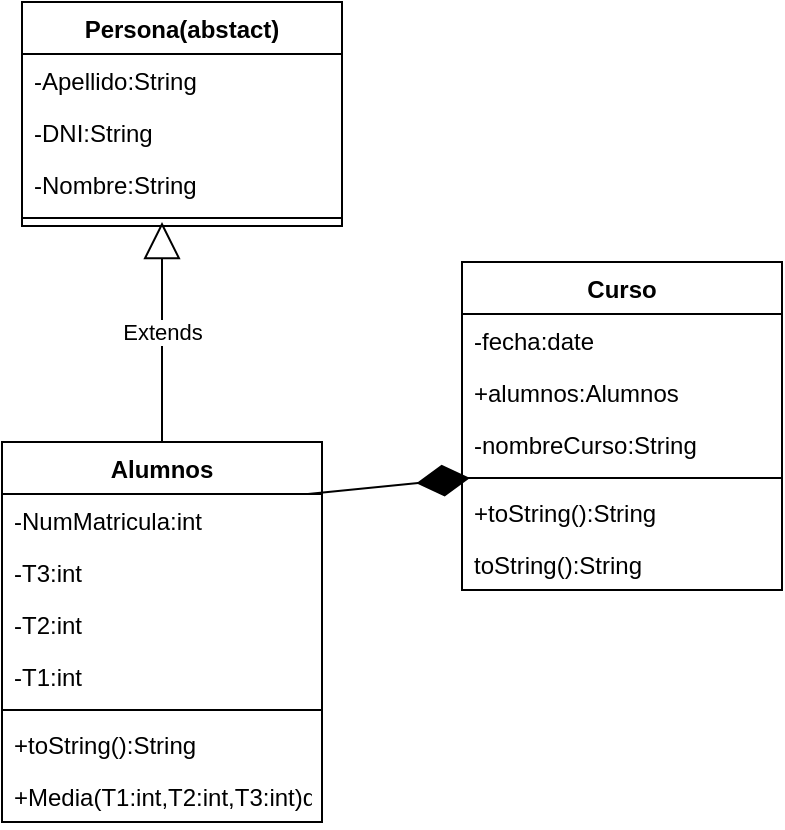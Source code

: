 <mxfile version="20.0.1" type="google"><diagram id="C5RBs43oDa-KdzZeNtuy" name="Page-1"><mxGraphModel grid="1" page="1" gridSize="10" guides="1" tooltips="1" connect="1" arrows="1" fold="1" pageScale="1" pageWidth="827" pageHeight="1169" math="0" shadow="0"><root><mxCell id="WIyWlLk6GJQsqaUBKTNV-0"/><mxCell id="WIyWlLk6GJQsqaUBKTNV-1" parent="WIyWlLk6GJQsqaUBKTNV-0"/><mxCell id="kFbsxh_k9jd5HfWTUasZ-0" value="Persona(abstact)" style="swimlane;fontStyle=1;align=center;verticalAlign=top;childLayout=stackLayout;horizontal=1;startSize=26;horizontalStack=0;resizeParent=1;resizeParentMax=0;resizeLast=0;collapsible=1;marginBottom=0;" vertex="1" parent="WIyWlLk6GJQsqaUBKTNV-1"><mxGeometry x="150" y="240" width="160" height="112" as="geometry"/></mxCell><mxCell id="kFbsxh_k9jd5HfWTUasZ-4" value="-Apellido:String" style="text;strokeColor=none;fillColor=none;align=left;verticalAlign=top;spacingLeft=4;spacingRight=4;overflow=hidden;rotatable=0;points=[[0,0.5],[1,0.5]];portConstraint=eastwest;" vertex="1" parent="kFbsxh_k9jd5HfWTUasZ-0"><mxGeometry y="26" width="160" height="26" as="geometry"/></mxCell><mxCell id="kFbsxh_k9jd5HfWTUasZ-5" value="-DNI:String" style="text;strokeColor=none;fillColor=none;align=left;verticalAlign=top;spacingLeft=4;spacingRight=4;overflow=hidden;rotatable=0;points=[[0,0.5],[1,0.5]];portConstraint=eastwest;" vertex="1" parent="kFbsxh_k9jd5HfWTUasZ-0"><mxGeometry y="52" width="160" height="26" as="geometry"/></mxCell><mxCell id="kFbsxh_k9jd5HfWTUasZ-1" value="-Nombre:String" style="text;strokeColor=none;fillColor=none;align=left;verticalAlign=top;spacingLeft=4;spacingRight=4;overflow=hidden;rotatable=0;points=[[0,0.5],[1,0.5]];portConstraint=eastwest;" vertex="1" parent="kFbsxh_k9jd5HfWTUasZ-0"><mxGeometry y="78" width="160" height="26" as="geometry"/></mxCell><mxCell id="kFbsxh_k9jd5HfWTUasZ-2" value="" style="line;strokeWidth=1;fillColor=none;align=left;verticalAlign=middle;spacingTop=-1;spacingLeft=3;spacingRight=3;rotatable=0;labelPosition=right;points=[];portConstraint=eastwest;" vertex="1" parent="kFbsxh_k9jd5HfWTUasZ-0"><mxGeometry y="104" width="160" height="8" as="geometry"/></mxCell><mxCell id="kFbsxh_k9jd5HfWTUasZ-6" value="Curso" style="swimlane;fontStyle=1;align=center;verticalAlign=top;childLayout=stackLayout;horizontal=1;startSize=26;horizontalStack=0;resizeParent=1;resizeParentMax=0;resizeLast=0;collapsible=1;marginBottom=0;" vertex="1" parent="WIyWlLk6GJQsqaUBKTNV-1"><mxGeometry x="370" y="370" width="160" height="164" as="geometry"/></mxCell><mxCell id="kFbsxh_k9jd5HfWTUasZ-10" value="-fecha:date" style="text;strokeColor=none;fillColor=none;align=left;verticalAlign=top;spacingLeft=4;spacingRight=4;overflow=hidden;rotatable=0;points=[[0,0.5],[1,0.5]];portConstraint=eastwest;" vertex="1" parent="kFbsxh_k9jd5HfWTUasZ-6"><mxGeometry y="26" width="160" height="26" as="geometry"/></mxCell><mxCell id="kFbsxh_k9jd5HfWTUasZ-11" value="+alumnos:Alumnos" style="text;strokeColor=none;fillColor=none;align=left;verticalAlign=top;spacingLeft=4;spacingRight=4;overflow=hidden;rotatable=0;points=[[0,0.5],[1,0.5]];portConstraint=eastwest;" vertex="1" parent="kFbsxh_k9jd5HfWTUasZ-6"><mxGeometry y="52" width="160" height="26" as="geometry"/></mxCell><mxCell id="kFbsxh_k9jd5HfWTUasZ-7" value="-nombreCurso:String" style="text;strokeColor=none;fillColor=none;align=left;verticalAlign=top;spacingLeft=4;spacingRight=4;overflow=hidden;rotatable=0;points=[[0,0.5],[1,0.5]];portConstraint=eastwest;" vertex="1" parent="kFbsxh_k9jd5HfWTUasZ-6"><mxGeometry y="78" width="160" height="26" as="geometry"/></mxCell><mxCell id="kFbsxh_k9jd5HfWTUasZ-8" value="" style="line;strokeWidth=1;fillColor=none;align=left;verticalAlign=middle;spacingTop=-1;spacingLeft=3;spacingRight=3;rotatable=0;labelPosition=right;points=[];portConstraint=eastwest;" vertex="1" parent="kFbsxh_k9jd5HfWTUasZ-6"><mxGeometry y="104" width="160" height="8" as="geometry"/></mxCell><mxCell id="kFbsxh_k9jd5HfWTUasZ-12" value="+toString():String" style="text;strokeColor=none;fillColor=none;align=left;verticalAlign=top;spacingLeft=4;spacingRight=4;overflow=hidden;rotatable=0;points=[[0,0.5],[1,0.5]];portConstraint=eastwest;" vertex="1" parent="kFbsxh_k9jd5HfWTUasZ-6"><mxGeometry y="112" width="160" height="26" as="geometry"/></mxCell><mxCell id="kFbsxh_k9jd5HfWTUasZ-9" value="toString():String" style="text;strokeColor=none;fillColor=none;align=left;verticalAlign=top;spacingLeft=4;spacingRight=4;overflow=hidden;rotatable=0;points=[[0,0.5],[1,0.5]];portConstraint=eastwest;" vertex="1" parent="kFbsxh_k9jd5HfWTUasZ-6"><mxGeometry y="138" width="160" height="26" as="geometry"/></mxCell><mxCell id="kFbsxh_k9jd5HfWTUasZ-13" value="Alumnos" style="swimlane;fontStyle=1;align=center;verticalAlign=top;childLayout=stackLayout;horizontal=1;startSize=26;horizontalStack=0;resizeParent=1;resizeParentMax=0;resizeLast=0;collapsible=1;marginBottom=0;" vertex="1" parent="WIyWlLk6GJQsqaUBKTNV-1"><mxGeometry x="140" y="460" width="160" height="190" as="geometry"/></mxCell><mxCell id="kFbsxh_k9jd5HfWTUasZ-17" value="-NumMatricula:int" style="text;strokeColor=none;fillColor=none;align=left;verticalAlign=top;spacingLeft=4;spacingRight=4;overflow=hidden;rotatable=0;points=[[0,0.5],[1,0.5]];portConstraint=eastwest;" vertex="1" parent="kFbsxh_k9jd5HfWTUasZ-13"><mxGeometry y="26" width="160" height="26" as="geometry"/></mxCell><mxCell id="kFbsxh_k9jd5HfWTUasZ-18" value="-T3:int" style="text;strokeColor=none;fillColor=none;align=left;verticalAlign=top;spacingLeft=4;spacingRight=4;overflow=hidden;rotatable=0;points=[[0,0.5],[1,0.5]];portConstraint=eastwest;" vertex="1" parent="kFbsxh_k9jd5HfWTUasZ-13"><mxGeometry y="52" width="160" height="26" as="geometry"/></mxCell><mxCell id="kFbsxh_k9jd5HfWTUasZ-19" value="-T2:int" style="text;strokeColor=none;fillColor=none;align=left;verticalAlign=top;spacingLeft=4;spacingRight=4;overflow=hidden;rotatable=0;points=[[0,0.5],[1,0.5]];portConstraint=eastwest;" vertex="1" parent="kFbsxh_k9jd5HfWTUasZ-13"><mxGeometry y="78" width="160" height="26" as="geometry"/></mxCell><mxCell id="kFbsxh_k9jd5HfWTUasZ-20" value="-T1:int" style="text;strokeColor=none;fillColor=none;align=left;verticalAlign=top;spacingLeft=4;spacingRight=4;overflow=hidden;rotatable=0;points=[[0,0.5],[1,0.5]];portConstraint=eastwest;" vertex="1" parent="kFbsxh_k9jd5HfWTUasZ-13"><mxGeometry y="104" width="160" height="26" as="geometry"/></mxCell><mxCell id="kFbsxh_k9jd5HfWTUasZ-15" value="" style="line;strokeWidth=1;fillColor=none;align=left;verticalAlign=middle;spacingTop=-1;spacingLeft=3;spacingRight=3;rotatable=0;labelPosition=right;points=[];portConstraint=eastwest;" vertex="1" parent="kFbsxh_k9jd5HfWTUasZ-13"><mxGeometry y="130" width="160" height="8" as="geometry"/></mxCell><mxCell id="kFbsxh_k9jd5HfWTUasZ-21" value="+toString():String" style="text;strokeColor=none;fillColor=none;align=left;verticalAlign=top;spacingLeft=4;spacingRight=4;overflow=hidden;rotatable=0;points=[[0,0.5],[1,0.5]];portConstraint=eastwest;" vertex="1" parent="kFbsxh_k9jd5HfWTUasZ-13"><mxGeometry y="138" width="160" height="26" as="geometry"/></mxCell><mxCell id="kFbsxh_k9jd5HfWTUasZ-16" value="+Media(T1:int,T2:int,T3:int)double&#10;" style="text;strokeColor=none;fillColor=none;align=left;verticalAlign=top;spacingLeft=4;spacingRight=4;overflow=hidden;rotatable=0;points=[[0,0.5],[1,0.5]];portConstraint=eastwest;" vertex="1" parent="kFbsxh_k9jd5HfWTUasZ-13"><mxGeometry y="164" width="160" height="26" as="geometry"/></mxCell><mxCell id="kFbsxh_k9jd5HfWTUasZ-22" value="Extends" style="endArrow=block;endSize=16;endFill=0;html=1;rounded=0;" edge="1" parent="WIyWlLk6GJQsqaUBKTNV-1" source="kFbsxh_k9jd5HfWTUasZ-13"><mxGeometry width="160" relative="1" as="geometry"><mxPoint x="160" y="440" as="sourcePoint"/><mxPoint x="220" y="350" as="targetPoint"/></mxGeometry></mxCell><mxCell id="kFbsxh_k9jd5HfWTUasZ-23" value="" style="endArrow=diamondThin;endFill=1;endSize=24;html=1;rounded=0;exitX=0.956;exitY=0;exitDx=0;exitDy=0;exitPerimeter=0;entryX=0.025;entryY=0.5;entryDx=0;entryDy=0;entryPerimeter=0;" edge="1" parent="WIyWlLk6GJQsqaUBKTNV-1" source="kFbsxh_k9jd5HfWTUasZ-17" target="kFbsxh_k9jd5HfWTUasZ-8"><mxGeometry width="160" relative="1" as="geometry"><mxPoint x="310" y="590" as="sourcePoint"/><mxPoint x="360" y="480" as="targetPoint"/></mxGeometry></mxCell></root></mxGraphModel></diagram></mxfile>